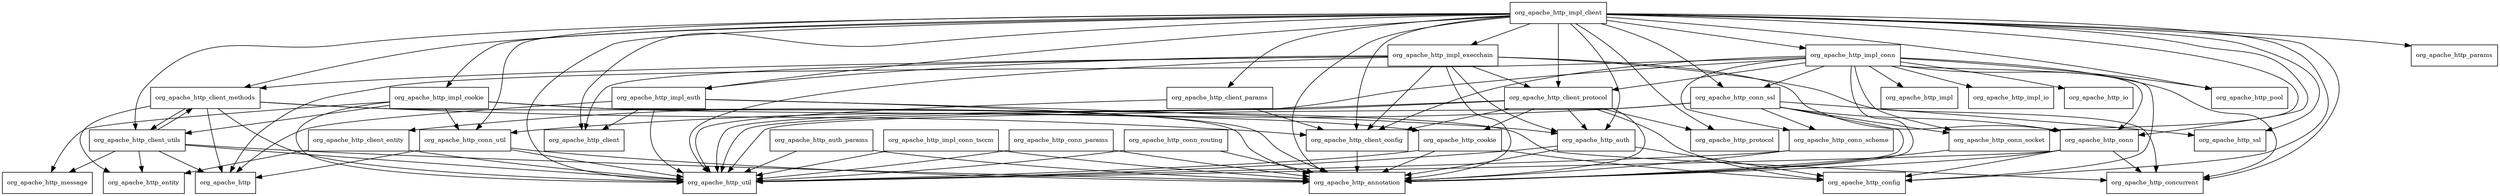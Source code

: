digraph httpclient_4_5_3_package_dependencies {
  node [shape = box, fontsize=10.0];
  org_apache_http_auth -> org_apache_http_annotation;
  org_apache_http_auth -> org_apache_http_config;
  org_apache_http_auth -> org_apache_http_util;
  org_apache_http_auth_params -> org_apache_http_annotation;
  org_apache_http_auth_params -> org_apache_http_util;
  org_apache_http_client_config -> org_apache_http_annotation;
  org_apache_http_client_entity -> org_apache_http_entity;
  org_apache_http_client_entity -> org_apache_http_util;
  org_apache_http_client_methods -> org_apache_http;
  org_apache_http_client_methods -> org_apache_http_client_config;
  org_apache_http_client_methods -> org_apache_http_client_utils;
  org_apache_http_client_methods -> org_apache_http_concurrent;
  org_apache_http_client_methods -> org_apache_http_entity;
  org_apache_http_client_methods -> org_apache_http_util;
  org_apache_http_client_params -> org_apache_http_client_config;
  org_apache_http_client_params -> org_apache_http_util;
  org_apache_http_client_protocol -> org_apache_http_annotation;
  org_apache_http_client_protocol -> org_apache_http_auth;
  org_apache_http_client_protocol -> org_apache_http_client_config;
  org_apache_http_client_protocol -> org_apache_http_client_entity;
  org_apache_http_client_protocol -> org_apache_http_config;
  org_apache_http_client_protocol -> org_apache_http_cookie;
  org_apache_http_client_protocol -> org_apache_http_protocol;
  org_apache_http_client_protocol -> org_apache_http_util;
  org_apache_http_client_utils -> org_apache_http;
  org_apache_http_client_utils -> org_apache_http_annotation;
  org_apache_http_client_utils -> org_apache_http_client_methods;
  org_apache_http_client_utils -> org_apache_http_entity;
  org_apache_http_client_utils -> org_apache_http_message;
  org_apache_http_client_utils -> org_apache_http_util;
  org_apache_http_conn -> org_apache_http_annotation;
  org_apache_http_conn -> org_apache_http_concurrent;
  org_apache_http_conn -> org_apache_http_config;
  org_apache_http_conn -> org_apache_http_util;
  org_apache_http_conn_params -> org_apache_http_annotation;
  org_apache_http_conn_params -> org_apache_http_util;
  org_apache_http_conn_routing -> org_apache_http_annotation;
  org_apache_http_conn_routing -> org_apache_http_util;
  org_apache_http_conn_scheme -> org_apache_http_annotation;
  org_apache_http_conn_scheme -> org_apache_http_util;
  org_apache_http_conn_socket -> org_apache_http_annotation;
  org_apache_http_conn_ssl -> org_apache_http_annotation;
  org_apache_http_conn_ssl -> org_apache_http_conn;
  org_apache_http_conn_ssl -> org_apache_http_conn_scheme;
  org_apache_http_conn_ssl -> org_apache_http_conn_socket;
  org_apache_http_conn_ssl -> org_apache_http_conn_util;
  org_apache_http_conn_ssl -> org_apache_http_ssl;
  org_apache_http_conn_ssl -> org_apache_http_util;
  org_apache_http_conn_util -> org_apache_http;
  org_apache_http_conn_util -> org_apache_http_annotation;
  org_apache_http_conn_util -> org_apache_http_util;
  org_apache_http_cookie -> org_apache_http_annotation;
  org_apache_http_cookie -> org_apache_http_config;
  org_apache_http_cookie -> org_apache_http_util;
  org_apache_http_impl_auth -> org_apache_http;
  org_apache_http_impl_auth -> org_apache_http_annotation;
  org_apache_http_impl_auth -> org_apache_http_auth;
  org_apache_http_impl_auth -> org_apache_http_client;
  org_apache_http_impl_auth -> org_apache_http_util;
  org_apache_http_impl_client -> org_apache_http_annotation;
  org_apache_http_impl_client -> org_apache_http_auth;
  org_apache_http_impl_client -> org_apache_http_client;
  org_apache_http_impl_client -> org_apache_http_client_config;
  org_apache_http_impl_client -> org_apache_http_client_methods;
  org_apache_http_impl_client -> org_apache_http_client_params;
  org_apache_http_impl_client -> org_apache_http_client_protocol;
  org_apache_http_impl_client -> org_apache_http_client_utils;
  org_apache_http_impl_client -> org_apache_http_concurrent;
  org_apache_http_impl_client -> org_apache_http_config;
  org_apache_http_impl_client -> org_apache_http_conn;
  org_apache_http_impl_client -> org_apache_http_conn_socket;
  org_apache_http_impl_client -> org_apache_http_conn_ssl;
  org_apache_http_impl_client -> org_apache_http_conn_util;
  org_apache_http_impl_client -> org_apache_http_impl_auth;
  org_apache_http_impl_client -> org_apache_http_impl_conn;
  org_apache_http_impl_client -> org_apache_http_impl_cookie;
  org_apache_http_impl_client -> org_apache_http_impl_execchain;
  org_apache_http_impl_client -> org_apache_http_params;
  org_apache_http_impl_client -> org_apache_http_pool;
  org_apache_http_impl_client -> org_apache_http_protocol;
  org_apache_http_impl_client -> org_apache_http_ssl;
  org_apache_http_impl_client -> org_apache_http_util;
  org_apache_http_impl_conn -> org_apache_http;
  org_apache_http_impl_conn -> org_apache_http_annotation;
  org_apache_http_impl_conn -> org_apache_http_client_config;
  org_apache_http_impl_conn -> org_apache_http_client_protocol;
  org_apache_http_impl_conn -> org_apache_http_concurrent;
  org_apache_http_impl_conn -> org_apache_http_config;
  org_apache_http_impl_conn -> org_apache_http_conn;
  org_apache_http_impl_conn -> org_apache_http_conn_scheme;
  org_apache_http_impl_conn -> org_apache_http_conn_socket;
  org_apache_http_impl_conn -> org_apache_http_conn_ssl;
  org_apache_http_impl_conn -> org_apache_http_impl;
  org_apache_http_impl_conn -> org_apache_http_impl_io;
  org_apache_http_impl_conn -> org_apache_http_io;
  org_apache_http_impl_conn -> org_apache_http_pool;
  org_apache_http_impl_conn -> org_apache_http_util;
  org_apache_http_impl_conn_tsccm -> org_apache_http_annotation;
  org_apache_http_impl_conn_tsccm -> org_apache_http_util;
  org_apache_http_impl_cookie -> org_apache_http_annotation;
  org_apache_http_impl_cookie -> org_apache_http_client_utils;
  org_apache_http_impl_cookie -> org_apache_http_conn_util;
  org_apache_http_impl_cookie -> org_apache_http_cookie;
  org_apache_http_impl_cookie -> org_apache_http_message;
  org_apache_http_impl_cookie -> org_apache_http_util;
  org_apache_http_impl_execchain -> org_apache_http_annotation;
  org_apache_http_impl_execchain -> org_apache_http_auth;
  org_apache_http_impl_execchain -> org_apache_http_client;
  org_apache_http_impl_execchain -> org_apache_http_client_config;
  org_apache_http_impl_execchain -> org_apache_http_client_methods;
  org_apache_http_impl_execchain -> org_apache_http_client_protocol;
  org_apache_http_impl_execchain -> org_apache_http_concurrent;
  org_apache_http_impl_execchain -> org_apache_http_conn;
  org_apache_http_impl_execchain -> org_apache_http_impl_auth;
  org_apache_http_impl_execchain -> org_apache_http_util;
}

